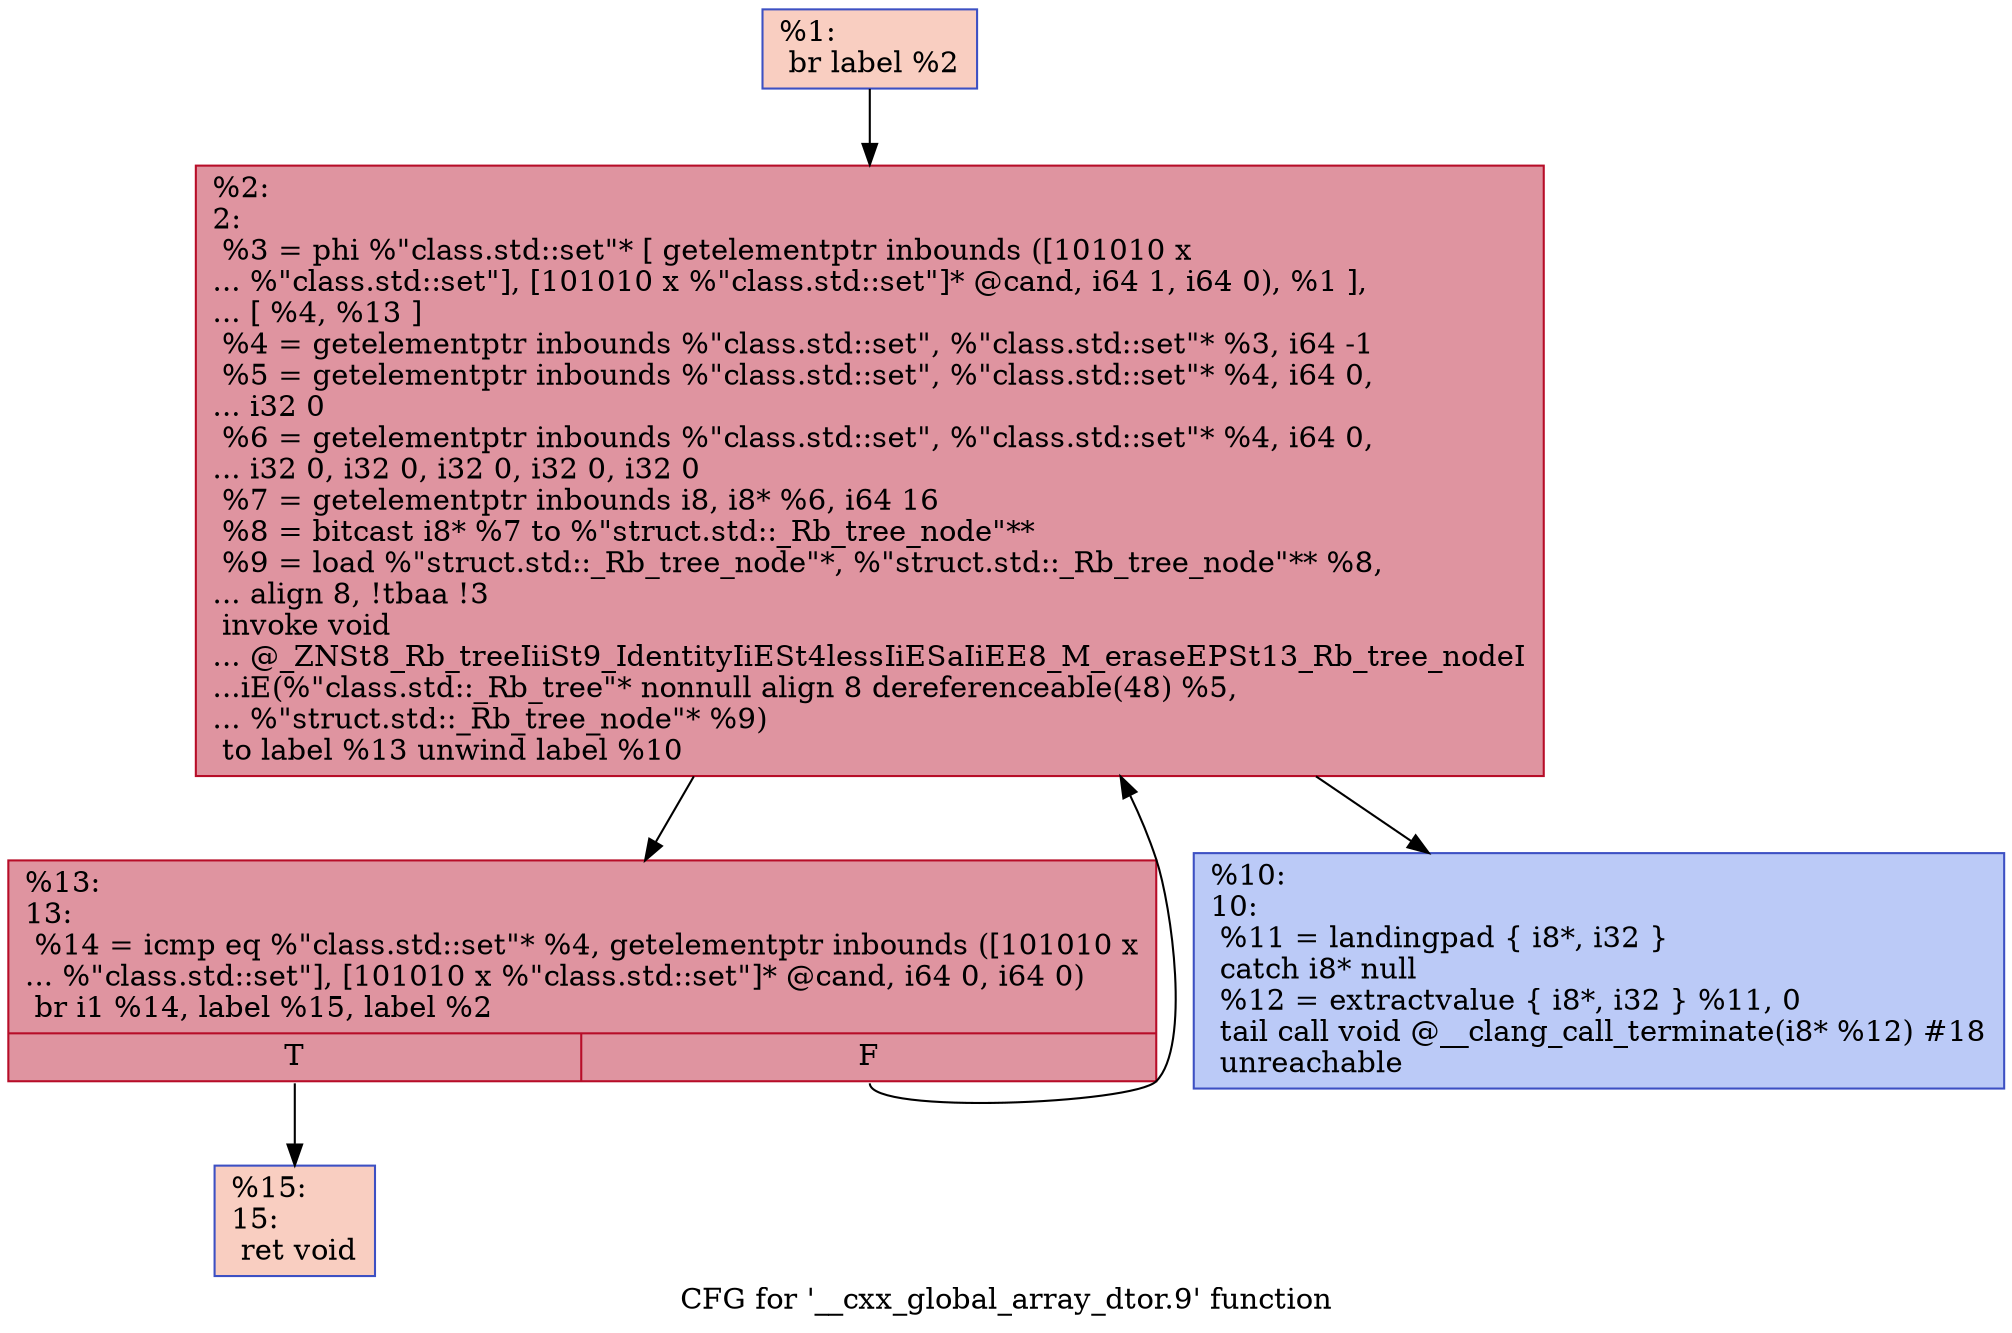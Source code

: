digraph "CFG for '__cxx_global_array_dtor.9' function" {
	label="CFG for '__cxx_global_array_dtor.9' function";

	Node0x55c24021d780 [shape=record,color="#3d50c3ff", style=filled, fillcolor="#f2907270",label="{%1:\l  br label %2\l}"];
	Node0x55c24021d780 -> Node0x55c24021d7d0;
	Node0x55c24021d7d0 [shape=record,color="#b70d28ff", style=filled, fillcolor="#b70d2870",label="{%2:\l2:                                                \l  %3 = phi %\"class.std::set\"* [ getelementptr inbounds ([101010 x\l... %\"class.std::set\"], [101010 x %\"class.std::set\"]* @cand, i64 1, i64 0), %1 ],\l... [ %4, %13 ]\l  %4 = getelementptr inbounds %\"class.std::set\", %\"class.std::set\"* %3, i64 -1\l  %5 = getelementptr inbounds %\"class.std::set\", %\"class.std::set\"* %4, i64 0,\l... i32 0\l  %6 = getelementptr inbounds %\"class.std::set\", %\"class.std::set\"* %4, i64 0,\l... i32 0, i32 0, i32 0, i32 0, i32 0\l  %7 = getelementptr inbounds i8, i8* %6, i64 16\l  %8 = bitcast i8* %7 to %\"struct.std::_Rb_tree_node\"**\l  %9 = load %\"struct.std::_Rb_tree_node\"*, %\"struct.std::_Rb_tree_node\"** %8,\l... align 8, !tbaa !3\l  invoke void\l... @_ZNSt8_Rb_treeIiiSt9_IdentityIiESt4lessIiESaIiEE8_M_eraseEPSt13_Rb_tree_nodeI\l...iE(%\"class.std::_Rb_tree\"* nonnull align 8 dereferenceable(48) %5,\l... %\"struct.std::_Rb_tree_node\"* %9)\l          to label %13 unwind label %10\l}"];
	Node0x55c24021d7d0 -> Node0x55c24021d950;
	Node0x55c24021d7d0 -> Node0x55c24021e0b0;
	Node0x55c24021e0b0 [shape=record,color="#3d50c3ff", style=filled, fillcolor="#6687ed70",label="{%10:\l10:                                               \l  %11 = landingpad \{ i8*, i32 \}\l          catch i8* null\l  %12 = extractvalue \{ i8*, i32 \} %11, 0\l  tail call void @__clang_call_terminate(i8* %12) #18\l  unreachable\l}"];
	Node0x55c24021d950 [shape=record,color="#b70d28ff", style=filled, fillcolor="#b70d2870",label="{%13:\l13:                                               \l  %14 = icmp eq %\"class.std::set\"* %4, getelementptr inbounds ([101010 x\l... %\"class.std::set\"], [101010 x %\"class.std::set\"]* @cand, i64 0, i64 0)\l  br i1 %14, label %15, label %2\l|{<s0>T|<s1>F}}"];
	Node0x55c24021d950:s0 -> Node0x55c24021e8a0;
	Node0x55c24021d950:s1 -> Node0x55c24021d7d0;
	Node0x55c24021e8a0 [shape=record,color="#3d50c3ff", style=filled, fillcolor="#f2907270",label="{%15:\l15:                                               \l  ret void\l}"];
}
